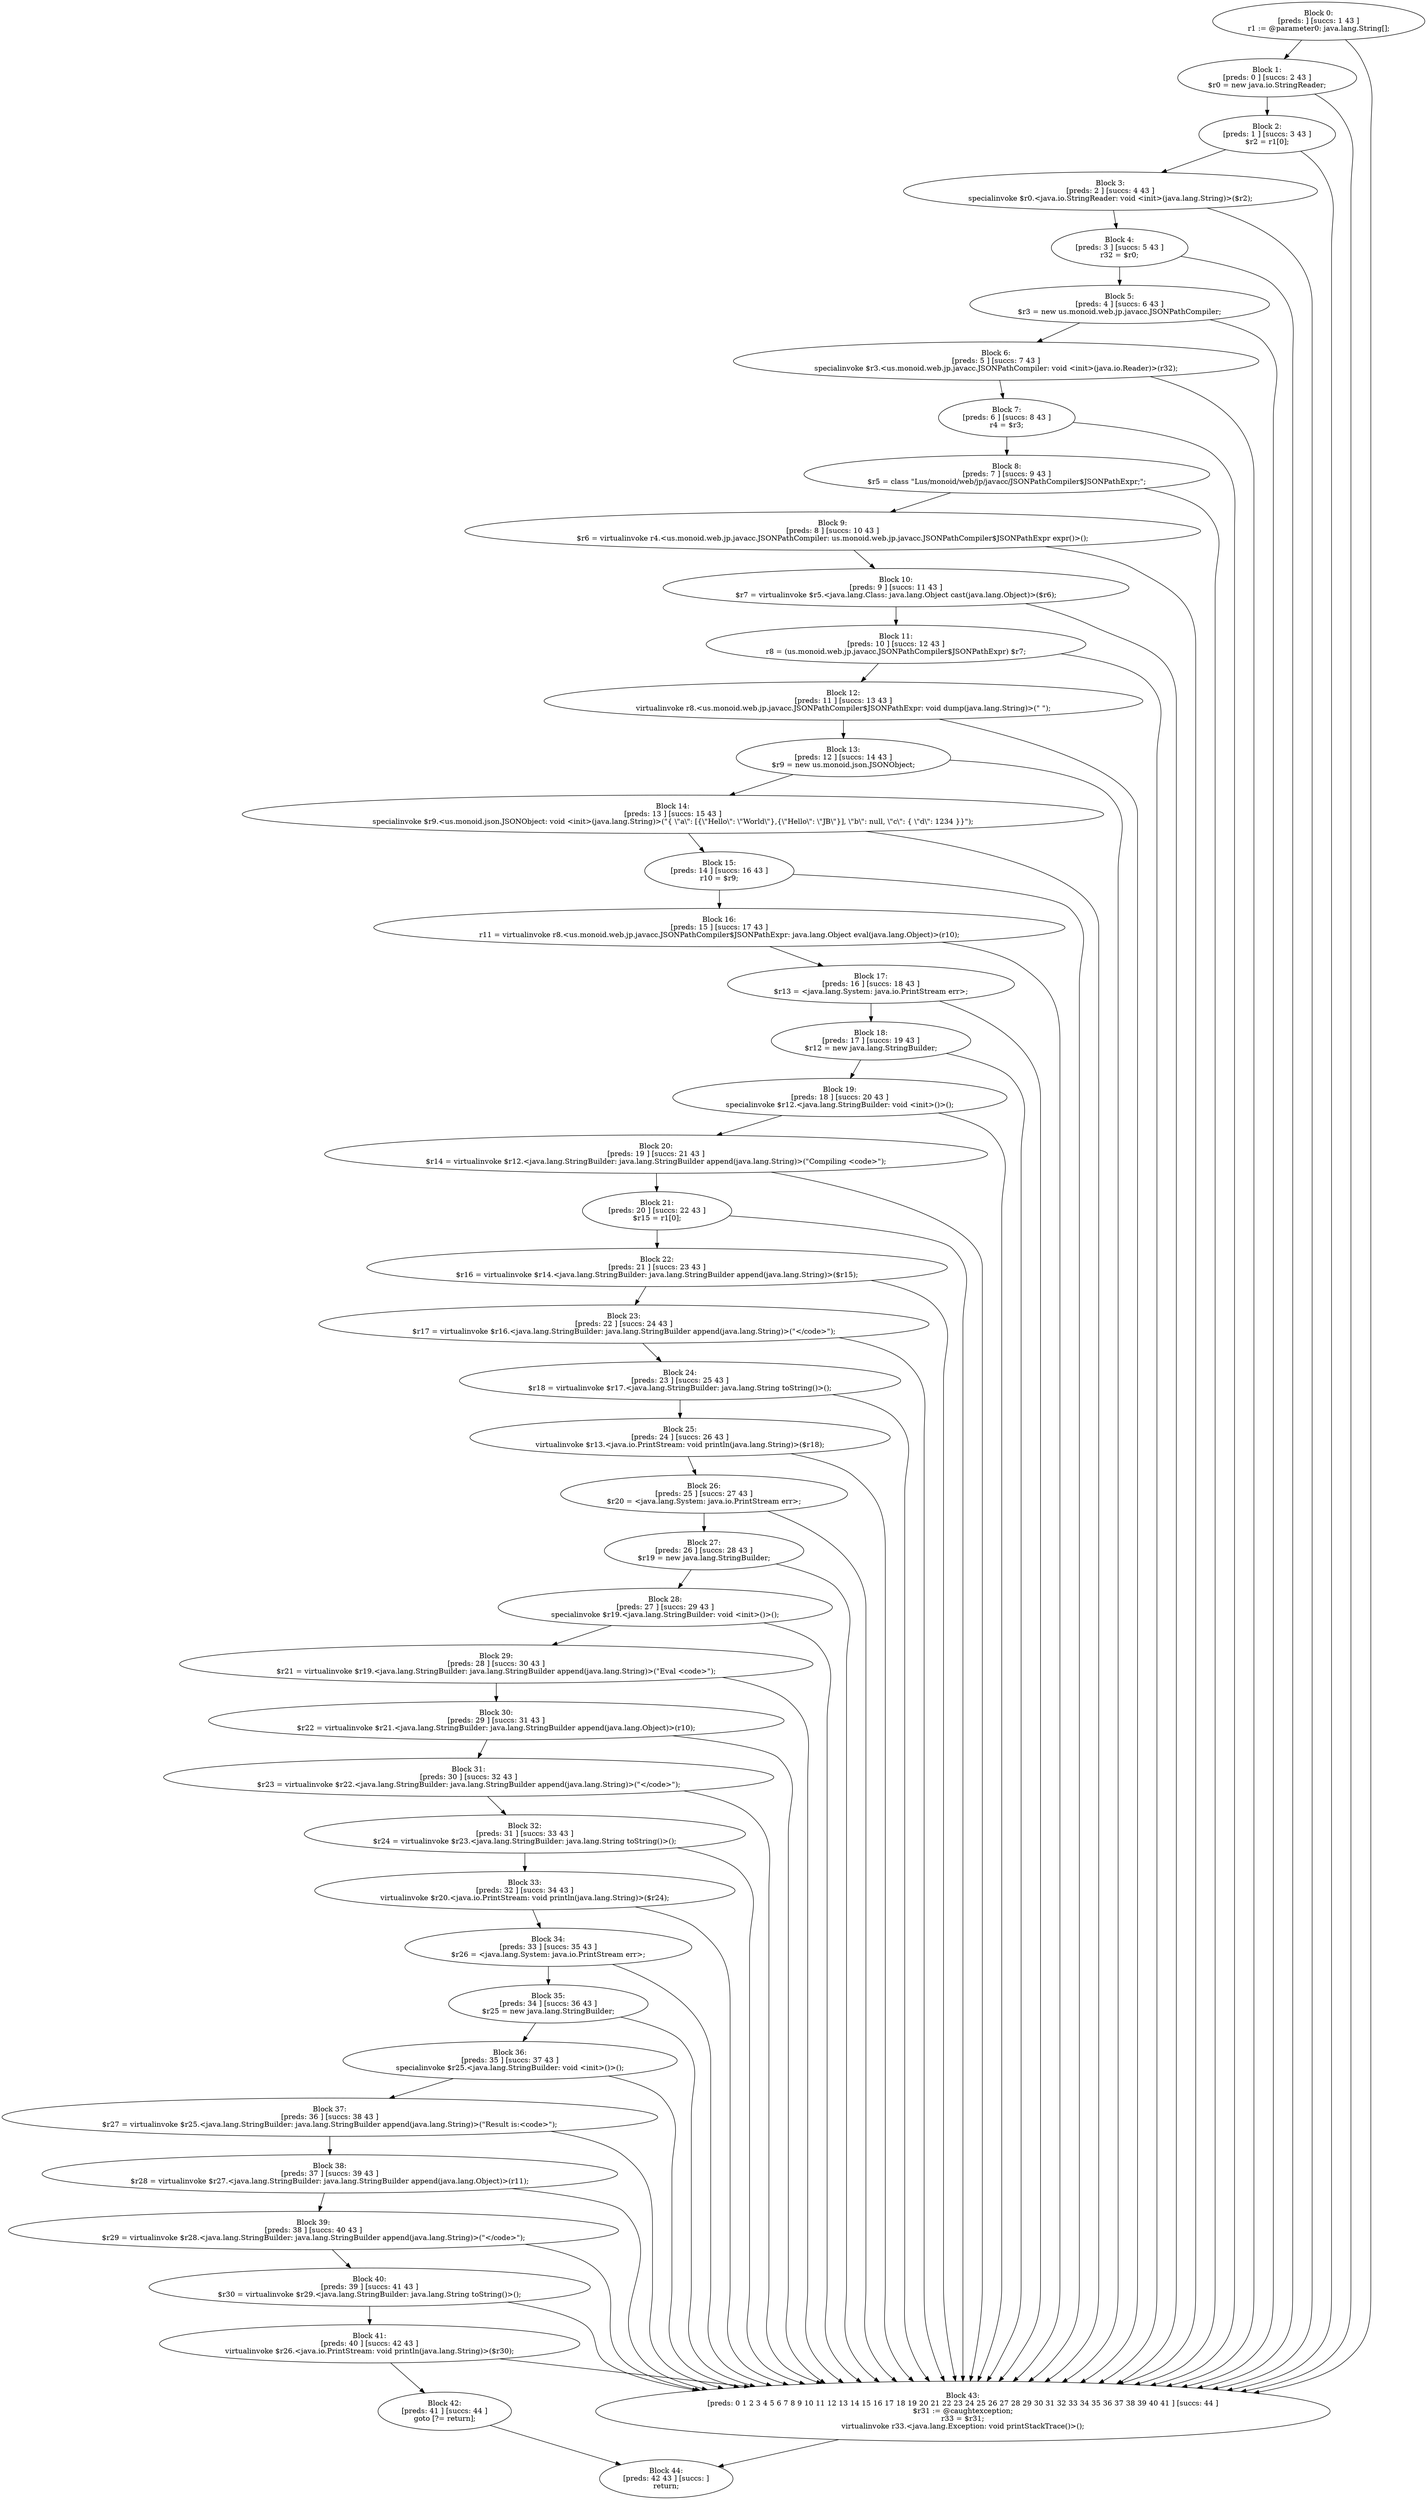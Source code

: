 digraph "unitGraph" {
    "Block 0:
[preds: ] [succs: 1 43 ]
r1 := @parameter0: java.lang.String[];
"
    "Block 1:
[preds: 0 ] [succs: 2 43 ]
$r0 = new java.io.StringReader;
"
    "Block 2:
[preds: 1 ] [succs: 3 43 ]
$r2 = r1[0];
"
    "Block 3:
[preds: 2 ] [succs: 4 43 ]
specialinvoke $r0.<java.io.StringReader: void <init>(java.lang.String)>($r2);
"
    "Block 4:
[preds: 3 ] [succs: 5 43 ]
r32 = $r0;
"
    "Block 5:
[preds: 4 ] [succs: 6 43 ]
$r3 = new us.monoid.web.jp.javacc.JSONPathCompiler;
"
    "Block 6:
[preds: 5 ] [succs: 7 43 ]
specialinvoke $r3.<us.monoid.web.jp.javacc.JSONPathCompiler: void <init>(java.io.Reader)>(r32);
"
    "Block 7:
[preds: 6 ] [succs: 8 43 ]
r4 = $r3;
"
    "Block 8:
[preds: 7 ] [succs: 9 43 ]
$r5 = class \"Lus/monoid/web/jp/javacc/JSONPathCompiler$JSONPathExpr;\";
"
    "Block 9:
[preds: 8 ] [succs: 10 43 ]
$r6 = virtualinvoke r4.<us.monoid.web.jp.javacc.JSONPathCompiler: us.monoid.web.jp.javacc.JSONPathCompiler$JSONPathExpr expr()>();
"
    "Block 10:
[preds: 9 ] [succs: 11 43 ]
$r7 = virtualinvoke $r5.<java.lang.Class: java.lang.Object cast(java.lang.Object)>($r6);
"
    "Block 11:
[preds: 10 ] [succs: 12 43 ]
r8 = (us.monoid.web.jp.javacc.JSONPathCompiler$JSONPathExpr) $r7;
"
    "Block 12:
[preds: 11 ] [succs: 13 43 ]
virtualinvoke r8.<us.monoid.web.jp.javacc.JSONPathCompiler$JSONPathExpr: void dump(java.lang.String)>(\" \");
"
    "Block 13:
[preds: 12 ] [succs: 14 43 ]
$r9 = new us.monoid.json.JSONObject;
"
    "Block 14:
[preds: 13 ] [succs: 15 43 ]
specialinvoke $r9.<us.monoid.json.JSONObject: void <init>(java.lang.String)>(\"{ \\\"a\\\": [{\\\"Hello\\\": \\\"World\\\"},{\\\"Hello\\\": \\\"JB\\\"}], \\\"b\\\": null, \\\"c\\\": { \\\"d\\\": 1234 }}\");
"
    "Block 15:
[preds: 14 ] [succs: 16 43 ]
r10 = $r9;
"
    "Block 16:
[preds: 15 ] [succs: 17 43 ]
r11 = virtualinvoke r8.<us.monoid.web.jp.javacc.JSONPathCompiler$JSONPathExpr: java.lang.Object eval(java.lang.Object)>(r10);
"
    "Block 17:
[preds: 16 ] [succs: 18 43 ]
$r13 = <java.lang.System: java.io.PrintStream err>;
"
    "Block 18:
[preds: 17 ] [succs: 19 43 ]
$r12 = new java.lang.StringBuilder;
"
    "Block 19:
[preds: 18 ] [succs: 20 43 ]
specialinvoke $r12.<java.lang.StringBuilder: void <init>()>();
"
    "Block 20:
[preds: 19 ] [succs: 21 43 ]
$r14 = virtualinvoke $r12.<java.lang.StringBuilder: java.lang.StringBuilder append(java.lang.String)>(\"Compiling <code>\");
"
    "Block 21:
[preds: 20 ] [succs: 22 43 ]
$r15 = r1[0];
"
    "Block 22:
[preds: 21 ] [succs: 23 43 ]
$r16 = virtualinvoke $r14.<java.lang.StringBuilder: java.lang.StringBuilder append(java.lang.String)>($r15);
"
    "Block 23:
[preds: 22 ] [succs: 24 43 ]
$r17 = virtualinvoke $r16.<java.lang.StringBuilder: java.lang.StringBuilder append(java.lang.String)>(\"</code>\");
"
    "Block 24:
[preds: 23 ] [succs: 25 43 ]
$r18 = virtualinvoke $r17.<java.lang.StringBuilder: java.lang.String toString()>();
"
    "Block 25:
[preds: 24 ] [succs: 26 43 ]
virtualinvoke $r13.<java.io.PrintStream: void println(java.lang.String)>($r18);
"
    "Block 26:
[preds: 25 ] [succs: 27 43 ]
$r20 = <java.lang.System: java.io.PrintStream err>;
"
    "Block 27:
[preds: 26 ] [succs: 28 43 ]
$r19 = new java.lang.StringBuilder;
"
    "Block 28:
[preds: 27 ] [succs: 29 43 ]
specialinvoke $r19.<java.lang.StringBuilder: void <init>()>();
"
    "Block 29:
[preds: 28 ] [succs: 30 43 ]
$r21 = virtualinvoke $r19.<java.lang.StringBuilder: java.lang.StringBuilder append(java.lang.String)>(\"Eval <code>\");
"
    "Block 30:
[preds: 29 ] [succs: 31 43 ]
$r22 = virtualinvoke $r21.<java.lang.StringBuilder: java.lang.StringBuilder append(java.lang.Object)>(r10);
"
    "Block 31:
[preds: 30 ] [succs: 32 43 ]
$r23 = virtualinvoke $r22.<java.lang.StringBuilder: java.lang.StringBuilder append(java.lang.String)>(\"</code>\");
"
    "Block 32:
[preds: 31 ] [succs: 33 43 ]
$r24 = virtualinvoke $r23.<java.lang.StringBuilder: java.lang.String toString()>();
"
    "Block 33:
[preds: 32 ] [succs: 34 43 ]
virtualinvoke $r20.<java.io.PrintStream: void println(java.lang.String)>($r24);
"
    "Block 34:
[preds: 33 ] [succs: 35 43 ]
$r26 = <java.lang.System: java.io.PrintStream err>;
"
    "Block 35:
[preds: 34 ] [succs: 36 43 ]
$r25 = new java.lang.StringBuilder;
"
    "Block 36:
[preds: 35 ] [succs: 37 43 ]
specialinvoke $r25.<java.lang.StringBuilder: void <init>()>();
"
    "Block 37:
[preds: 36 ] [succs: 38 43 ]
$r27 = virtualinvoke $r25.<java.lang.StringBuilder: java.lang.StringBuilder append(java.lang.String)>(\"Result is:<code>\");
"
    "Block 38:
[preds: 37 ] [succs: 39 43 ]
$r28 = virtualinvoke $r27.<java.lang.StringBuilder: java.lang.StringBuilder append(java.lang.Object)>(r11);
"
    "Block 39:
[preds: 38 ] [succs: 40 43 ]
$r29 = virtualinvoke $r28.<java.lang.StringBuilder: java.lang.StringBuilder append(java.lang.String)>(\"</code>\");
"
    "Block 40:
[preds: 39 ] [succs: 41 43 ]
$r30 = virtualinvoke $r29.<java.lang.StringBuilder: java.lang.String toString()>();
"
    "Block 41:
[preds: 40 ] [succs: 42 43 ]
virtualinvoke $r26.<java.io.PrintStream: void println(java.lang.String)>($r30);
"
    "Block 42:
[preds: 41 ] [succs: 44 ]
goto [?= return];
"
    "Block 43:
[preds: 0 1 2 3 4 5 6 7 8 9 10 11 12 13 14 15 16 17 18 19 20 21 22 23 24 25 26 27 28 29 30 31 32 33 34 35 36 37 38 39 40 41 ] [succs: 44 ]
$r31 := @caughtexception;
r33 = $r31;
virtualinvoke r33.<java.lang.Exception: void printStackTrace()>();
"
    "Block 44:
[preds: 42 43 ] [succs: ]
return;
"
    "Block 0:
[preds: ] [succs: 1 43 ]
r1 := @parameter0: java.lang.String[];
"->"Block 1:
[preds: 0 ] [succs: 2 43 ]
$r0 = new java.io.StringReader;
";
    "Block 0:
[preds: ] [succs: 1 43 ]
r1 := @parameter0: java.lang.String[];
"->"Block 43:
[preds: 0 1 2 3 4 5 6 7 8 9 10 11 12 13 14 15 16 17 18 19 20 21 22 23 24 25 26 27 28 29 30 31 32 33 34 35 36 37 38 39 40 41 ] [succs: 44 ]
$r31 := @caughtexception;
r33 = $r31;
virtualinvoke r33.<java.lang.Exception: void printStackTrace()>();
";
    "Block 1:
[preds: 0 ] [succs: 2 43 ]
$r0 = new java.io.StringReader;
"->"Block 2:
[preds: 1 ] [succs: 3 43 ]
$r2 = r1[0];
";
    "Block 1:
[preds: 0 ] [succs: 2 43 ]
$r0 = new java.io.StringReader;
"->"Block 43:
[preds: 0 1 2 3 4 5 6 7 8 9 10 11 12 13 14 15 16 17 18 19 20 21 22 23 24 25 26 27 28 29 30 31 32 33 34 35 36 37 38 39 40 41 ] [succs: 44 ]
$r31 := @caughtexception;
r33 = $r31;
virtualinvoke r33.<java.lang.Exception: void printStackTrace()>();
";
    "Block 2:
[preds: 1 ] [succs: 3 43 ]
$r2 = r1[0];
"->"Block 3:
[preds: 2 ] [succs: 4 43 ]
specialinvoke $r0.<java.io.StringReader: void <init>(java.lang.String)>($r2);
";
    "Block 2:
[preds: 1 ] [succs: 3 43 ]
$r2 = r1[0];
"->"Block 43:
[preds: 0 1 2 3 4 5 6 7 8 9 10 11 12 13 14 15 16 17 18 19 20 21 22 23 24 25 26 27 28 29 30 31 32 33 34 35 36 37 38 39 40 41 ] [succs: 44 ]
$r31 := @caughtexception;
r33 = $r31;
virtualinvoke r33.<java.lang.Exception: void printStackTrace()>();
";
    "Block 3:
[preds: 2 ] [succs: 4 43 ]
specialinvoke $r0.<java.io.StringReader: void <init>(java.lang.String)>($r2);
"->"Block 4:
[preds: 3 ] [succs: 5 43 ]
r32 = $r0;
";
    "Block 3:
[preds: 2 ] [succs: 4 43 ]
specialinvoke $r0.<java.io.StringReader: void <init>(java.lang.String)>($r2);
"->"Block 43:
[preds: 0 1 2 3 4 5 6 7 8 9 10 11 12 13 14 15 16 17 18 19 20 21 22 23 24 25 26 27 28 29 30 31 32 33 34 35 36 37 38 39 40 41 ] [succs: 44 ]
$r31 := @caughtexception;
r33 = $r31;
virtualinvoke r33.<java.lang.Exception: void printStackTrace()>();
";
    "Block 4:
[preds: 3 ] [succs: 5 43 ]
r32 = $r0;
"->"Block 5:
[preds: 4 ] [succs: 6 43 ]
$r3 = new us.monoid.web.jp.javacc.JSONPathCompiler;
";
    "Block 4:
[preds: 3 ] [succs: 5 43 ]
r32 = $r0;
"->"Block 43:
[preds: 0 1 2 3 4 5 6 7 8 9 10 11 12 13 14 15 16 17 18 19 20 21 22 23 24 25 26 27 28 29 30 31 32 33 34 35 36 37 38 39 40 41 ] [succs: 44 ]
$r31 := @caughtexception;
r33 = $r31;
virtualinvoke r33.<java.lang.Exception: void printStackTrace()>();
";
    "Block 5:
[preds: 4 ] [succs: 6 43 ]
$r3 = new us.monoid.web.jp.javacc.JSONPathCompiler;
"->"Block 6:
[preds: 5 ] [succs: 7 43 ]
specialinvoke $r3.<us.monoid.web.jp.javacc.JSONPathCompiler: void <init>(java.io.Reader)>(r32);
";
    "Block 5:
[preds: 4 ] [succs: 6 43 ]
$r3 = new us.monoid.web.jp.javacc.JSONPathCompiler;
"->"Block 43:
[preds: 0 1 2 3 4 5 6 7 8 9 10 11 12 13 14 15 16 17 18 19 20 21 22 23 24 25 26 27 28 29 30 31 32 33 34 35 36 37 38 39 40 41 ] [succs: 44 ]
$r31 := @caughtexception;
r33 = $r31;
virtualinvoke r33.<java.lang.Exception: void printStackTrace()>();
";
    "Block 6:
[preds: 5 ] [succs: 7 43 ]
specialinvoke $r3.<us.monoid.web.jp.javacc.JSONPathCompiler: void <init>(java.io.Reader)>(r32);
"->"Block 7:
[preds: 6 ] [succs: 8 43 ]
r4 = $r3;
";
    "Block 6:
[preds: 5 ] [succs: 7 43 ]
specialinvoke $r3.<us.monoid.web.jp.javacc.JSONPathCompiler: void <init>(java.io.Reader)>(r32);
"->"Block 43:
[preds: 0 1 2 3 4 5 6 7 8 9 10 11 12 13 14 15 16 17 18 19 20 21 22 23 24 25 26 27 28 29 30 31 32 33 34 35 36 37 38 39 40 41 ] [succs: 44 ]
$r31 := @caughtexception;
r33 = $r31;
virtualinvoke r33.<java.lang.Exception: void printStackTrace()>();
";
    "Block 7:
[preds: 6 ] [succs: 8 43 ]
r4 = $r3;
"->"Block 8:
[preds: 7 ] [succs: 9 43 ]
$r5 = class \"Lus/monoid/web/jp/javacc/JSONPathCompiler$JSONPathExpr;\";
";
    "Block 7:
[preds: 6 ] [succs: 8 43 ]
r4 = $r3;
"->"Block 43:
[preds: 0 1 2 3 4 5 6 7 8 9 10 11 12 13 14 15 16 17 18 19 20 21 22 23 24 25 26 27 28 29 30 31 32 33 34 35 36 37 38 39 40 41 ] [succs: 44 ]
$r31 := @caughtexception;
r33 = $r31;
virtualinvoke r33.<java.lang.Exception: void printStackTrace()>();
";
    "Block 8:
[preds: 7 ] [succs: 9 43 ]
$r5 = class \"Lus/monoid/web/jp/javacc/JSONPathCompiler$JSONPathExpr;\";
"->"Block 9:
[preds: 8 ] [succs: 10 43 ]
$r6 = virtualinvoke r4.<us.monoid.web.jp.javacc.JSONPathCompiler: us.monoid.web.jp.javacc.JSONPathCompiler$JSONPathExpr expr()>();
";
    "Block 8:
[preds: 7 ] [succs: 9 43 ]
$r5 = class \"Lus/monoid/web/jp/javacc/JSONPathCompiler$JSONPathExpr;\";
"->"Block 43:
[preds: 0 1 2 3 4 5 6 7 8 9 10 11 12 13 14 15 16 17 18 19 20 21 22 23 24 25 26 27 28 29 30 31 32 33 34 35 36 37 38 39 40 41 ] [succs: 44 ]
$r31 := @caughtexception;
r33 = $r31;
virtualinvoke r33.<java.lang.Exception: void printStackTrace()>();
";
    "Block 9:
[preds: 8 ] [succs: 10 43 ]
$r6 = virtualinvoke r4.<us.monoid.web.jp.javacc.JSONPathCompiler: us.monoid.web.jp.javacc.JSONPathCompiler$JSONPathExpr expr()>();
"->"Block 10:
[preds: 9 ] [succs: 11 43 ]
$r7 = virtualinvoke $r5.<java.lang.Class: java.lang.Object cast(java.lang.Object)>($r6);
";
    "Block 9:
[preds: 8 ] [succs: 10 43 ]
$r6 = virtualinvoke r4.<us.monoid.web.jp.javacc.JSONPathCompiler: us.monoid.web.jp.javacc.JSONPathCompiler$JSONPathExpr expr()>();
"->"Block 43:
[preds: 0 1 2 3 4 5 6 7 8 9 10 11 12 13 14 15 16 17 18 19 20 21 22 23 24 25 26 27 28 29 30 31 32 33 34 35 36 37 38 39 40 41 ] [succs: 44 ]
$r31 := @caughtexception;
r33 = $r31;
virtualinvoke r33.<java.lang.Exception: void printStackTrace()>();
";
    "Block 10:
[preds: 9 ] [succs: 11 43 ]
$r7 = virtualinvoke $r5.<java.lang.Class: java.lang.Object cast(java.lang.Object)>($r6);
"->"Block 11:
[preds: 10 ] [succs: 12 43 ]
r8 = (us.monoid.web.jp.javacc.JSONPathCompiler$JSONPathExpr) $r7;
";
    "Block 10:
[preds: 9 ] [succs: 11 43 ]
$r7 = virtualinvoke $r5.<java.lang.Class: java.lang.Object cast(java.lang.Object)>($r6);
"->"Block 43:
[preds: 0 1 2 3 4 5 6 7 8 9 10 11 12 13 14 15 16 17 18 19 20 21 22 23 24 25 26 27 28 29 30 31 32 33 34 35 36 37 38 39 40 41 ] [succs: 44 ]
$r31 := @caughtexception;
r33 = $r31;
virtualinvoke r33.<java.lang.Exception: void printStackTrace()>();
";
    "Block 11:
[preds: 10 ] [succs: 12 43 ]
r8 = (us.monoid.web.jp.javacc.JSONPathCompiler$JSONPathExpr) $r7;
"->"Block 12:
[preds: 11 ] [succs: 13 43 ]
virtualinvoke r8.<us.monoid.web.jp.javacc.JSONPathCompiler$JSONPathExpr: void dump(java.lang.String)>(\" \");
";
    "Block 11:
[preds: 10 ] [succs: 12 43 ]
r8 = (us.monoid.web.jp.javacc.JSONPathCompiler$JSONPathExpr) $r7;
"->"Block 43:
[preds: 0 1 2 3 4 5 6 7 8 9 10 11 12 13 14 15 16 17 18 19 20 21 22 23 24 25 26 27 28 29 30 31 32 33 34 35 36 37 38 39 40 41 ] [succs: 44 ]
$r31 := @caughtexception;
r33 = $r31;
virtualinvoke r33.<java.lang.Exception: void printStackTrace()>();
";
    "Block 12:
[preds: 11 ] [succs: 13 43 ]
virtualinvoke r8.<us.monoid.web.jp.javacc.JSONPathCompiler$JSONPathExpr: void dump(java.lang.String)>(\" \");
"->"Block 13:
[preds: 12 ] [succs: 14 43 ]
$r9 = new us.monoid.json.JSONObject;
";
    "Block 12:
[preds: 11 ] [succs: 13 43 ]
virtualinvoke r8.<us.monoid.web.jp.javacc.JSONPathCompiler$JSONPathExpr: void dump(java.lang.String)>(\" \");
"->"Block 43:
[preds: 0 1 2 3 4 5 6 7 8 9 10 11 12 13 14 15 16 17 18 19 20 21 22 23 24 25 26 27 28 29 30 31 32 33 34 35 36 37 38 39 40 41 ] [succs: 44 ]
$r31 := @caughtexception;
r33 = $r31;
virtualinvoke r33.<java.lang.Exception: void printStackTrace()>();
";
    "Block 13:
[preds: 12 ] [succs: 14 43 ]
$r9 = new us.monoid.json.JSONObject;
"->"Block 14:
[preds: 13 ] [succs: 15 43 ]
specialinvoke $r9.<us.monoid.json.JSONObject: void <init>(java.lang.String)>(\"{ \\\"a\\\": [{\\\"Hello\\\": \\\"World\\\"},{\\\"Hello\\\": \\\"JB\\\"}], \\\"b\\\": null, \\\"c\\\": { \\\"d\\\": 1234 }}\");
";
    "Block 13:
[preds: 12 ] [succs: 14 43 ]
$r9 = new us.monoid.json.JSONObject;
"->"Block 43:
[preds: 0 1 2 3 4 5 6 7 8 9 10 11 12 13 14 15 16 17 18 19 20 21 22 23 24 25 26 27 28 29 30 31 32 33 34 35 36 37 38 39 40 41 ] [succs: 44 ]
$r31 := @caughtexception;
r33 = $r31;
virtualinvoke r33.<java.lang.Exception: void printStackTrace()>();
";
    "Block 14:
[preds: 13 ] [succs: 15 43 ]
specialinvoke $r9.<us.monoid.json.JSONObject: void <init>(java.lang.String)>(\"{ \\\"a\\\": [{\\\"Hello\\\": \\\"World\\\"},{\\\"Hello\\\": \\\"JB\\\"}], \\\"b\\\": null, \\\"c\\\": { \\\"d\\\": 1234 }}\");
"->"Block 15:
[preds: 14 ] [succs: 16 43 ]
r10 = $r9;
";
    "Block 14:
[preds: 13 ] [succs: 15 43 ]
specialinvoke $r9.<us.monoid.json.JSONObject: void <init>(java.lang.String)>(\"{ \\\"a\\\": [{\\\"Hello\\\": \\\"World\\\"},{\\\"Hello\\\": \\\"JB\\\"}], \\\"b\\\": null, \\\"c\\\": { \\\"d\\\": 1234 }}\");
"->"Block 43:
[preds: 0 1 2 3 4 5 6 7 8 9 10 11 12 13 14 15 16 17 18 19 20 21 22 23 24 25 26 27 28 29 30 31 32 33 34 35 36 37 38 39 40 41 ] [succs: 44 ]
$r31 := @caughtexception;
r33 = $r31;
virtualinvoke r33.<java.lang.Exception: void printStackTrace()>();
";
    "Block 15:
[preds: 14 ] [succs: 16 43 ]
r10 = $r9;
"->"Block 16:
[preds: 15 ] [succs: 17 43 ]
r11 = virtualinvoke r8.<us.monoid.web.jp.javacc.JSONPathCompiler$JSONPathExpr: java.lang.Object eval(java.lang.Object)>(r10);
";
    "Block 15:
[preds: 14 ] [succs: 16 43 ]
r10 = $r9;
"->"Block 43:
[preds: 0 1 2 3 4 5 6 7 8 9 10 11 12 13 14 15 16 17 18 19 20 21 22 23 24 25 26 27 28 29 30 31 32 33 34 35 36 37 38 39 40 41 ] [succs: 44 ]
$r31 := @caughtexception;
r33 = $r31;
virtualinvoke r33.<java.lang.Exception: void printStackTrace()>();
";
    "Block 16:
[preds: 15 ] [succs: 17 43 ]
r11 = virtualinvoke r8.<us.monoid.web.jp.javacc.JSONPathCompiler$JSONPathExpr: java.lang.Object eval(java.lang.Object)>(r10);
"->"Block 17:
[preds: 16 ] [succs: 18 43 ]
$r13 = <java.lang.System: java.io.PrintStream err>;
";
    "Block 16:
[preds: 15 ] [succs: 17 43 ]
r11 = virtualinvoke r8.<us.monoid.web.jp.javacc.JSONPathCompiler$JSONPathExpr: java.lang.Object eval(java.lang.Object)>(r10);
"->"Block 43:
[preds: 0 1 2 3 4 5 6 7 8 9 10 11 12 13 14 15 16 17 18 19 20 21 22 23 24 25 26 27 28 29 30 31 32 33 34 35 36 37 38 39 40 41 ] [succs: 44 ]
$r31 := @caughtexception;
r33 = $r31;
virtualinvoke r33.<java.lang.Exception: void printStackTrace()>();
";
    "Block 17:
[preds: 16 ] [succs: 18 43 ]
$r13 = <java.lang.System: java.io.PrintStream err>;
"->"Block 18:
[preds: 17 ] [succs: 19 43 ]
$r12 = new java.lang.StringBuilder;
";
    "Block 17:
[preds: 16 ] [succs: 18 43 ]
$r13 = <java.lang.System: java.io.PrintStream err>;
"->"Block 43:
[preds: 0 1 2 3 4 5 6 7 8 9 10 11 12 13 14 15 16 17 18 19 20 21 22 23 24 25 26 27 28 29 30 31 32 33 34 35 36 37 38 39 40 41 ] [succs: 44 ]
$r31 := @caughtexception;
r33 = $r31;
virtualinvoke r33.<java.lang.Exception: void printStackTrace()>();
";
    "Block 18:
[preds: 17 ] [succs: 19 43 ]
$r12 = new java.lang.StringBuilder;
"->"Block 19:
[preds: 18 ] [succs: 20 43 ]
specialinvoke $r12.<java.lang.StringBuilder: void <init>()>();
";
    "Block 18:
[preds: 17 ] [succs: 19 43 ]
$r12 = new java.lang.StringBuilder;
"->"Block 43:
[preds: 0 1 2 3 4 5 6 7 8 9 10 11 12 13 14 15 16 17 18 19 20 21 22 23 24 25 26 27 28 29 30 31 32 33 34 35 36 37 38 39 40 41 ] [succs: 44 ]
$r31 := @caughtexception;
r33 = $r31;
virtualinvoke r33.<java.lang.Exception: void printStackTrace()>();
";
    "Block 19:
[preds: 18 ] [succs: 20 43 ]
specialinvoke $r12.<java.lang.StringBuilder: void <init>()>();
"->"Block 20:
[preds: 19 ] [succs: 21 43 ]
$r14 = virtualinvoke $r12.<java.lang.StringBuilder: java.lang.StringBuilder append(java.lang.String)>(\"Compiling <code>\");
";
    "Block 19:
[preds: 18 ] [succs: 20 43 ]
specialinvoke $r12.<java.lang.StringBuilder: void <init>()>();
"->"Block 43:
[preds: 0 1 2 3 4 5 6 7 8 9 10 11 12 13 14 15 16 17 18 19 20 21 22 23 24 25 26 27 28 29 30 31 32 33 34 35 36 37 38 39 40 41 ] [succs: 44 ]
$r31 := @caughtexception;
r33 = $r31;
virtualinvoke r33.<java.lang.Exception: void printStackTrace()>();
";
    "Block 20:
[preds: 19 ] [succs: 21 43 ]
$r14 = virtualinvoke $r12.<java.lang.StringBuilder: java.lang.StringBuilder append(java.lang.String)>(\"Compiling <code>\");
"->"Block 21:
[preds: 20 ] [succs: 22 43 ]
$r15 = r1[0];
";
    "Block 20:
[preds: 19 ] [succs: 21 43 ]
$r14 = virtualinvoke $r12.<java.lang.StringBuilder: java.lang.StringBuilder append(java.lang.String)>(\"Compiling <code>\");
"->"Block 43:
[preds: 0 1 2 3 4 5 6 7 8 9 10 11 12 13 14 15 16 17 18 19 20 21 22 23 24 25 26 27 28 29 30 31 32 33 34 35 36 37 38 39 40 41 ] [succs: 44 ]
$r31 := @caughtexception;
r33 = $r31;
virtualinvoke r33.<java.lang.Exception: void printStackTrace()>();
";
    "Block 21:
[preds: 20 ] [succs: 22 43 ]
$r15 = r1[0];
"->"Block 22:
[preds: 21 ] [succs: 23 43 ]
$r16 = virtualinvoke $r14.<java.lang.StringBuilder: java.lang.StringBuilder append(java.lang.String)>($r15);
";
    "Block 21:
[preds: 20 ] [succs: 22 43 ]
$r15 = r1[0];
"->"Block 43:
[preds: 0 1 2 3 4 5 6 7 8 9 10 11 12 13 14 15 16 17 18 19 20 21 22 23 24 25 26 27 28 29 30 31 32 33 34 35 36 37 38 39 40 41 ] [succs: 44 ]
$r31 := @caughtexception;
r33 = $r31;
virtualinvoke r33.<java.lang.Exception: void printStackTrace()>();
";
    "Block 22:
[preds: 21 ] [succs: 23 43 ]
$r16 = virtualinvoke $r14.<java.lang.StringBuilder: java.lang.StringBuilder append(java.lang.String)>($r15);
"->"Block 23:
[preds: 22 ] [succs: 24 43 ]
$r17 = virtualinvoke $r16.<java.lang.StringBuilder: java.lang.StringBuilder append(java.lang.String)>(\"</code>\");
";
    "Block 22:
[preds: 21 ] [succs: 23 43 ]
$r16 = virtualinvoke $r14.<java.lang.StringBuilder: java.lang.StringBuilder append(java.lang.String)>($r15);
"->"Block 43:
[preds: 0 1 2 3 4 5 6 7 8 9 10 11 12 13 14 15 16 17 18 19 20 21 22 23 24 25 26 27 28 29 30 31 32 33 34 35 36 37 38 39 40 41 ] [succs: 44 ]
$r31 := @caughtexception;
r33 = $r31;
virtualinvoke r33.<java.lang.Exception: void printStackTrace()>();
";
    "Block 23:
[preds: 22 ] [succs: 24 43 ]
$r17 = virtualinvoke $r16.<java.lang.StringBuilder: java.lang.StringBuilder append(java.lang.String)>(\"</code>\");
"->"Block 24:
[preds: 23 ] [succs: 25 43 ]
$r18 = virtualinvoke $r17.<java.lang.StringBuilder: java.lang.String toString()>();
";
    "Block 23:
[preds: 22 ] [succs: 24 43 ]
$r17 = virtualinvoke $r16.<java.lang.StringBuilder: java.lang.StringBuilder append(java.lang.String)>(\"</code>\");
"->"Block 43:
[preds: 0 1 2 3 4 5 6 7 8 9 10 11 12 13 14 15 16 17 18 19 20 21 22 23 24 25 26 27 28 29 30 31 32 33 34 35 36 37 38 39 40 41 ] [succs: 44 ]
$r31 := @caughtexception;
r33 = $r31;
virtualinvoke r33.<java.lang.Exception: void printStackTrace()>();
";
    "Block 24:
[preds: 23 ] [succs: 25 43 ]
$r18 = virtualinvoke $r17.<java.lang.StringBuilder: java.lang.String toString()>();
"->"Block 25:
[preds: 24 ] [succs: 26 43 ]
virtualinvoke $r13.<java.io.PrintStream: void println(java.lang.String)>($r18);
";
    "Block 24:
[preds: 23 ] [succs: 25 43 ]
$r18 = virtualinvoke $r17.<java.lang.StringBuilder: java.lang.String toString()>();
"->"Block 43:
[preds: 0 1 2 3 4 5 6 7 8 9 10 11 12 13 14 15 16 17 18 19 20 21 22 23 24 25 26 27 28 29 30 31 32 33 34 35 36 37 38 39 40 41 ] [succs: 44 ]
$r31 := @caughtexception;
r33 = $r31;
virtualinvoke r33.<java.lang.Exception: void printStackTrace()>();
";
    "Block 25:
[preds: 24 ] [succs: 26 43 ]
virtualinvoke $r13.<java.io.PrintStream: void println(java.lang.String)>($r18);
"->"Block 26:
[preds: 25 ] [succs: 27 43 ]
$r20 = <java.lang.System: java.io.PrintStream err>;
";
    "Block 25:
[preds: 24 ] [succs: 26 43 ]
virtualinvoke $r13.<java.io.PrintStream: void println(java.lang.String)>($r18);
"->"Block 43:
[preds: 0 1 2 3 4 5 6 7 8 9 10 11 12 13 14 15 16 17 18 19 20 21 22 23 24 25 26 27 28 29 30 31 32 33 34 35 36 37 38 39 40 41 ] [succs: 44 ]
$r31 := @caughtexception;
r33 = $r31;
virtualinvoke r33.<java.lang.Exception: void printStackTrace()>();
";
    "Block 26:
[preds: 25 ] [succs: 27 43 ]
$r20 = <java.lang.System: java.io.PrintStream err>;
"->"Block 27:
[preds: 26 ] [succs: 28 43 ]
$r19 = new java.lang.StringBuilder;
";
    "Block 26:
[preds: 25 ] [succs: 27 43 ]
$r20 = <java.lang.System: java.io.PrintStream err>;
"->"Block 43:
[preds: 0 1 2 3 4 5 6 7 8 9 10 11 12 13 14 15 16 17 18 19 20 21 22 23 24 25 26 27 28 29 30 31 32 33 34 35 36 37 38 39 40 41 ] [succs: 44 ]
$r31 := @caughtexception;
r33 = $r31;
virtualinvoke r33.<java.lang.Exception: void printStackTrace()>();
";
    "Block 27:
[preds: 26 ] [succs: 28 43 ]
$r19 = new java.lang.StringBuilder;
"->"Block 28:
[preds: 27 ] [succs: 29 43 ]
specialinvoke $r19.<java.lang.StringBuilder: void <init>()>();
";
    "Block 27:
[preds: 26 ] [succs: 28 43 ]
$r19 = new java.lang.StringBuilder;
"->"Block 43:
[preds: 0 1 2 3 4 5 6 7 8 9 10 11 12 13 14 15 16 17 18 19 20 21 22 23 24 25 26 27 28 29 30 31 32 33 34 35 36 37 38 39 40 41 ] [succs: 44 ]
$r31 := @caughtexception;
r33 = $r31;
virtualinvoke r33.<java.lang.Exception: void printStackTrace()>();
";
    "Block 28:
[preds: 27 ] [succs: 29 43 ]
specialinvoke $r19.<java.lang.StringBuilder: void <init>()>();
"->"Block 29:
[preds: 28 ] [succs: 30 43 ]
$r21 = virtualinvoke $r19.<java.lang.StringBuilder: java.lang.StringBuilder append(java.lang.String)>(\"Eval <code>\");
";
    "Block 28:
[preds: 27 ] [succs: 29 43 ]
specialinvoke $r19.<java.lang.StringBuilder: void <init>()>();
"->"Block 43:
[preds: 0 1 2 3 4 5 6 7 8 9 10 11 12 13 14 15 16 17 18 19 20 21 22 23 24 25 26 27 28 29 30 31 32 33 34 35 36 37 38 39 40 41 ] [succs: 44 ]
$r31 := @caughtexception;
r33 = $r31;
virtualinvoke r33.<java.lang.Exception: void printStackTrace()>();
";
    "Block 29:
[preds: 28 ] [succs: 30 43 ]
$r21 = virtualinvoke $r19.<java.lang.StringBuilder: java.lang.StringBuilder append(java.lang.String)>(\"Eval <code>\");
"->"Block 30:
[preds: 29 ] [succs: 31 43 ]
$r22 = virtualinvoke $r21.<java.lang.StringBuilder: java.lang.StringBuilder append(java.lang.Object)>(r10);
";
    "Block 29:
[preds: 28 ] [succs: 30 43 ]
$r21 = virtualinvoke $r19.<java.lang.StringBuilder: java.lang.StringBuilder append(java.lang.String)>(\"Eval <code>\");
"->"Block 43:
[preds: 0 1 2 3 4 5 6 7 8 9 10 11 12 13 14 15 16 17 18 19 20 21 22 23 24 25 26 27 28 29 30 31 32 33 34 35 36 37 38 39 40 41 ] [succs: 44 ]
$r31 := @caughtexception;
r33 = $r31;
virtualinvoke r33.<java.lang.Exception: void printStackTrace()>();
";
    "Block 30:
[preds: 29 ] [succs: 31 43 ]
$r22 = virtualinvoke $r21.<java.lang.StringBuilder: java.lang.StringBuilder append(java.lang.Object)>(r10);
"->"Block 31:
[preds: 30 ] [succs: 32 43 ]
$r23 = virtualinvoke $r22.<java.lang.StringBuilder: java.lang.StringBuilder append(java.lang.String)>(\"</code>\");
";
    "Block 30:
[preds: 29 ] [succs: 31 43 ]
$r22 = virtualinvoke $r21.<java.lang.StringBuilder: java.lang.StringBuilder append(java.lang.Object)>(r10);
"->"Block 43:
[preds: 0 1 2 3 4 5 6 7 8 9 10 11 12 13 14 15 16 17 18 19 20 21 22 23 24 25 26 27 28 29 30 31 32 33 34 35 36 37 38 39 40 41 ] [succs: 44 ]
$r31 := @caughtexception;
r33 = $r31;
virtualinvoke r33.<java.lang.Exception: void printStackTrace()>();
";
    "Block 31:
[preds: 30 ] [succs: 32 43 ]
$r23 = virtualinvoke $r22.<java.lang.StringBuilder: java.lang.StringBuilder append(java.lang.String)>(\"</code>\");
"->"Block 32:
[preds: 31 ] [succs: 33 43 ]
$r24 = virtualinvoke $r23.<java.lang.StringBuilder: java.lang.String toString()>();
";
    "Block 31:
[preds: 30 ] [succs: 32 43 ]
$r23 = virtualinvoke $r22.<java.lang.StringBuilder: java.lang.StringBuilder append(java.lang.String)>(\"</code>\");
"->"Block 43:
[preds: 0 1 2 3 4 5 6 7 8 9 10 11 12 13 14 15 16 17 18 19 20 21 22 23 24 25 26 27 28 29 30 31 32 33 34 35 36 37 38 39 40 41 ] [succs: 44 ]
$r31 := @caughtexception;
r33 = $r31;
virtualinvoke r33.<java.lang.Exception: void printStackTrace()>();
";
    "Block 32:
[preds: 31 ] [succs: 33 43 ]
$r24 = virtualinvoke $r23.<java.lang.StringBuilder: java.lang.String toString()>();
"->"Block 33:
[preds: 32 ] [succs: 34 43 ]
virtualinvoke $r20.<java.io.PrintStream: void println(java.lang.String)>($r24);
";
    "Block 32:
[preds: 31 ] [succs: 33 43 ]
$r24 = virtualinvoke $r23.<java.lang.StringBuilder: java.lang.String toString()>();
"->"Block 43:
[preds: 0 1 2 3 4 5 6 7 8 9 10 11 12 13 14 15 16 17 18 19 20 21 22 23 24 25 26 27 28 29 30 31 32 33 34 35 36 37 38 39 40 41 ] [succs: 44 ]
$r31 := @caughtexception;
r33 = $r31;
virtualinvoke r33.<java.lang.Exception: void printStackTrace()>();
";
    "Block 33:
[preds: 32 ] [succs: 34 43 ]
virtualinvoke $r20.<java.io.PrintStream: void println(java.lang.String)>($r24);
"->"Block 34:
[preds: 33 ] [succs: 35 43 ]
$r26 = <java.lang.System: java.io.PrintStream err>;
";
    "Block 33:
[preds: 32 ] [succs: 34 43 ]
virtualinvoke $r20.<java.io.PrintStream: void println(java.lang.String)>($r24);
"->"Block 43:
[preds: 0 1 2 3 4 5 6 7 8 9 10 11 12 13 14 15 16 17 18 19 20 21 22 23 24 25 26 27 28 29 30 31 32 33 34 35 36 37 38 39 40 41 ] [succs: 44 ]
$r31 := @caughtexception;
r33 = $r31;
virtualinvoke r33.<java.lang.Exception: void printStackTrace()>();
";
    "Block 34:
[preds: 33 ] [succs: 35 43 ]
$r26 = <java.lang.System: java.io.PrintStream err>;
"->"Block 35:
[preds: 34 ] [succs: 36 43 ]
$r25 = new java.lang.StringBuilder;
";
    "Block 34:
[preds: 33 ] [succs: 35 43 ]
$r26 = <java.lang.System: java.io.PrintStream err>;
"->"Block 43:
[preds: 0 1 2 3 4 5 6 7 8 9 10 11 12 13 14 15 16 17 18 19 20 21 22 23 24 25 26 27 28 29 30 31 32 33 34 35 36 37 38 39 40 41 ] [succs: 44 ]
$r31 := @caughtexception;
r33 = $r31;
virtualinvoke r33.<java.lang.Exception: void printStackTrace()>();
";
    "Block 35:
[preds: 34 ] [succs: 36 43 ]
$r25 = new java.lang.StringBuilder;
"->"Block 36:
[preds: 35 ] [succs: 37 43 ]
specialinvoke $r25.<java.lang.StringBuilder: void <init>()>();
";
    "Block 35:
[preds: 34 ] [succs: 36 43 ]
$r25 = new java.lang.StringBuilder;
"->"Block 43:
[preds: 0 1 2 3 4 5 6 7 8 9 10 11 12 13 14 15 16 17 18 19 20 21 22 23 24 25 26 27 28 29 30 31 32 33 34 35 36 37 38 39 40 41 ] [succs: 44 ]
$r31 := @caughtexception;
r33 = $r31;
virtualinvoke r33.<java.lang.Exception: void printStackTrace()>();
";
    "Block 36:
[preds: 35 ] [succs: 37 43 ]
specialinvoke $r25.<java.lang.StringBuilder: void <init>()>();
"->"Block 37:
[preds: 36 ] [succs: 38 43 ]
$r27 = virtualinvoke $r25.<java.lang.StringBuilder: java.lang.StringBuilder append(java.lang.String)>(\"Result is:<code>\");
";
    "Block 36:
[preds: 35 ] [succs: 37 43 ]
specialinvoke $r25.<java.lang.StringBuilder: void <init>()>();
"->"Block 43:
[preds: 0 1 2 3 4 5 6 7 8 9 10 11 12 13 14 15 16 17 18 19 20 21 22 23 24 25 26 27 28 29 30 31 32 33 34 35 36 37 38 39 40 41 ] [succs: 44 ]
$r31 := @caughtexception;
r33 = $r31;
virtualinvoke r33.<java.lang.Exception: void printStackTrace()>();
";
    "Block 37:
[preds: 36 ] [succs: 38 43 ]
$r27 = virtualinvoke $r25.<java.lang.StringBuilder: java.lang.StringBuilder append(java.lang.String)>(\"Result is:<code>\");
"->"Block 38:
[preds: 37 ] [succs: 39 43 ]
$r28 = virtualinvoke $r27.<java.lang.StringBuilder: java.lang.StringBuilder append(java.lang.Object)>(r11);
";
    "Block 37:
[preds: 36 ] [succs: 38 43 ]
$r27 = virtualinvoke $r25.<java.lang.StringBuilder: java.lang.StringBuilder append(java.lang.String)>(\"Result is:<code>\");
"->"Block 43:
[preds: 0 1 2 3 4 5 6 7 8 9 10 11 12 13 14 15 16 17 18 19 20 21 22 23 24 25 26 27 28 29 30 31 32 33 34 35 36 37 38 39 40 41 ] [succs: 44 ]
$r31 := @caughtexception;
r33 = $r31;
virtualinvoke r33.<java.lang.Exception: void printStackTrace()>();
";
    "Block 38:
[preds: 37 ] [succs: 39 43 ]
$r28 = virtualinvoke $r27.<java.lang.StringBuilder: java.lang.StringBuilder append(java.lang.Object)>(r11);
"->"Block 39:
[preds: 38 ] [succs: 40 43 ]
$r29 = virtualinvoke $r28.<java.lang.StringBuilder: java.lang.StringBuilder append(java.lang.String)>(\"</code>\");
";
    "Block 38:
[preds: 37 ] [succs: 39 43 ]
$r28 = virtualinvoke $r27.<java.lang.StringBuilder: java.lang.StringBuilder append(java.lang.Object)>(r11);
"->"Block 43:
[preds: 0 1 2 3 4 5 6 7 8 9 10 11 12 13 14 15 16 17 18 19 20 21 22 23 24 25 26 27 28 29 30 31 32 33 34 35 36 37 38 39 40 41 ] [succs: 44 ]
$r31 := @caughtexception;
r33 = $r31;
virtualinvoke r33.<java.lang.Exception: void printStackTrace()>();
";
    "Block 39:
[preds: 38 ] [succs: 40 43 ]
$r29 = virtualinvoke $r28.<java.lang.StringBuilder: java.lang.StringBuilder append(java.lang.String)>(\"</code>\");
"->"Block 40:
[preds: 39 ] [succs: 41 43 ]
$r30 = virtualinvoke $r29.<java.lang.StringBuilder: java.lang.String toString()>();
";
    "Block 39:
[preds: 38 ] [succs: 40 43 ]
$r29 = virtualinvoke $r28.<java.lang.StringBuilder: java.lang.StringBuilder append(java.lang.String)>(\"</code>\");
"->"Block 43:
[preds: 0 1 2 3 4 5 6 7 8 9 10 11 12 13 14 15 16 17 18 19 20 21 22 23 24 25 26 27 28 29 30 31 32 33 34 35 36 37 38 39 40 41 ] [succs: 44 ]
$r31 := @caughtexception;
r33 = $r31;
virtualinvoke r33.<java.lang.Exception: void printStackTrace()>();
";
    "Block 40:
[preds: 39 ] [succs: 41 43 ]
$r30 = virtualinvoke $r29.<java.lang.StringBuilder: java.lang.String toString()>();
"->"Block 41:
[preds: 40 ] [succs: 42 43 ]
virtualinvoke $r26.<java.io.PrintStream: void println(java.lang.String)>($r30);
";
    "Block 40:
[preds: 39 ] [succs: 41 43 ]
$r30 = virtualinvoke $r29.<java.lang.StringBuilder: java.lang.String toString()>();
"->"Block 43:
[preds: 0 1 2 3 4 5 6 7 8 9 10 11 12 13 14 15 16 17 18 19 20 21 22 23 24 25 26 27 28 29 30 31 32 33 34 35 36 37 38 39 40 41 ] [succs: 44 ]
$r31 := @caughtexception;
r33 = $r31;
virtualinvoke r33.<java.lang.Exception: void printStackTrace()>();
";
    "Block 41:
[preds: 40 ] [succs: 42 43 ]
virtualinvoke $r26.<java.io.PrintStream: void println(java.lang.String)>($r30);
"->"Block 42:
[preds: 41 ] [succs: 44 ]
goto [?= return];
";
    "Block 41:
[preds: 40 ] [succs: 42 43 ]
virtualinvoke $r26.<java.io.PrintStream: void println(java.lang.String)>($r30);
"->"Block 43:
[preds: 0 1 2 3 4 5 6 7 8 9 10 11 12 13 14 15 16 17 18 19 20 21 22 23 24 25 26 27 28 29 30 31 32 33 34 35 36 37 38 39 40 41 ] [succs: 44 ]
$r31 := @caughtexception;
r33 = $r31;
virtualinvoke r33.<java.lang.Exception: void printStackTrace()>();
";
    "Block 42:
[preds: 41 ] [succs: 44 ]
goto [?= return];
"->"Block 44:
[preds: 42 43 ] [succs: ]
return;
";
    "Block 43:
[preds: 0 1 2 3 4 5 6 7 8 9 10 11 12 13 14 15 16 17 18 19 20 21 22 23 24 25 26 27 28 29 30 31 32 33 34 35 36 37 38 39 40 41 ] [succs: 44 ]
$r31 := @caughtexception;
r33 = $r31;
virtualinvoke r33.<java.lang.Exception: void printStackTrace()>();
"->"Block 44:
[preds: 42 43 ] [succs: ]
return;
";
}
